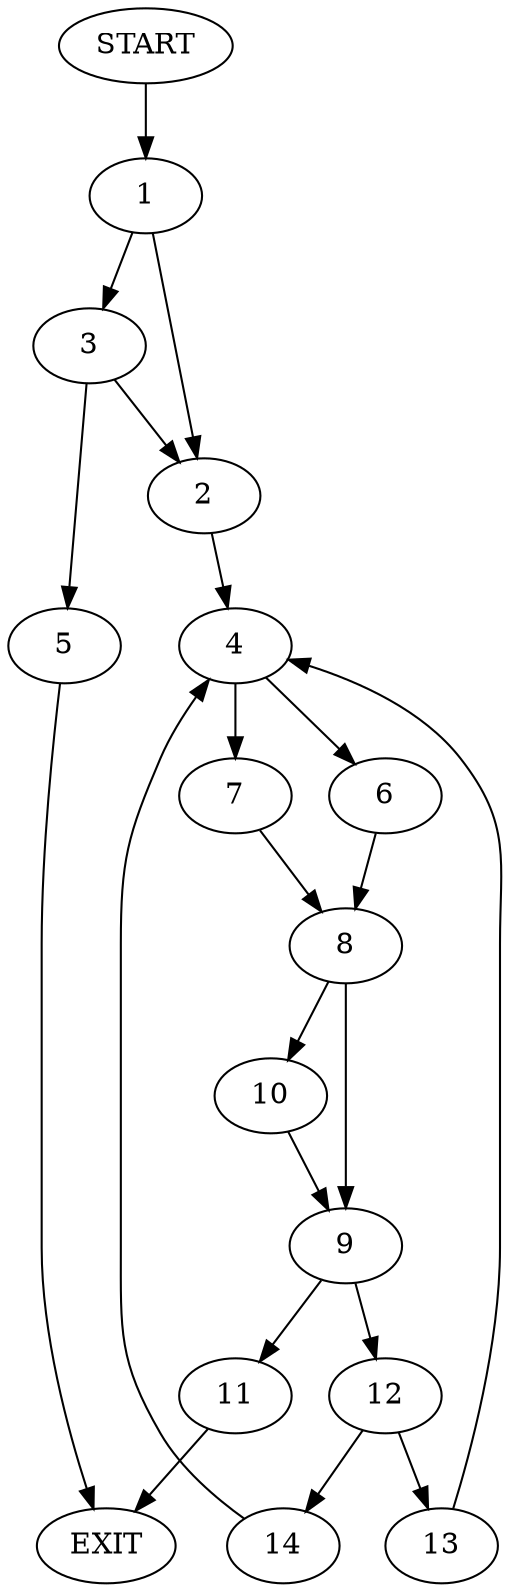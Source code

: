 digraph {
0 [label="START"]
15 [label="EXIT"]
0 -> 1
1 -> 2
1 -> 3
2 -> 4
3 -> 5
3 -> 2
5 -> 15
4 -> 6
4 -> 7
6 -> 8
7 -> 8
8 -> 9
8 -> 10
10 -> 9
9 -> 11
9 -> 12
12 -> 13
12 -> 14
11 -> 15
13 -> 4
14 -> 4
}
